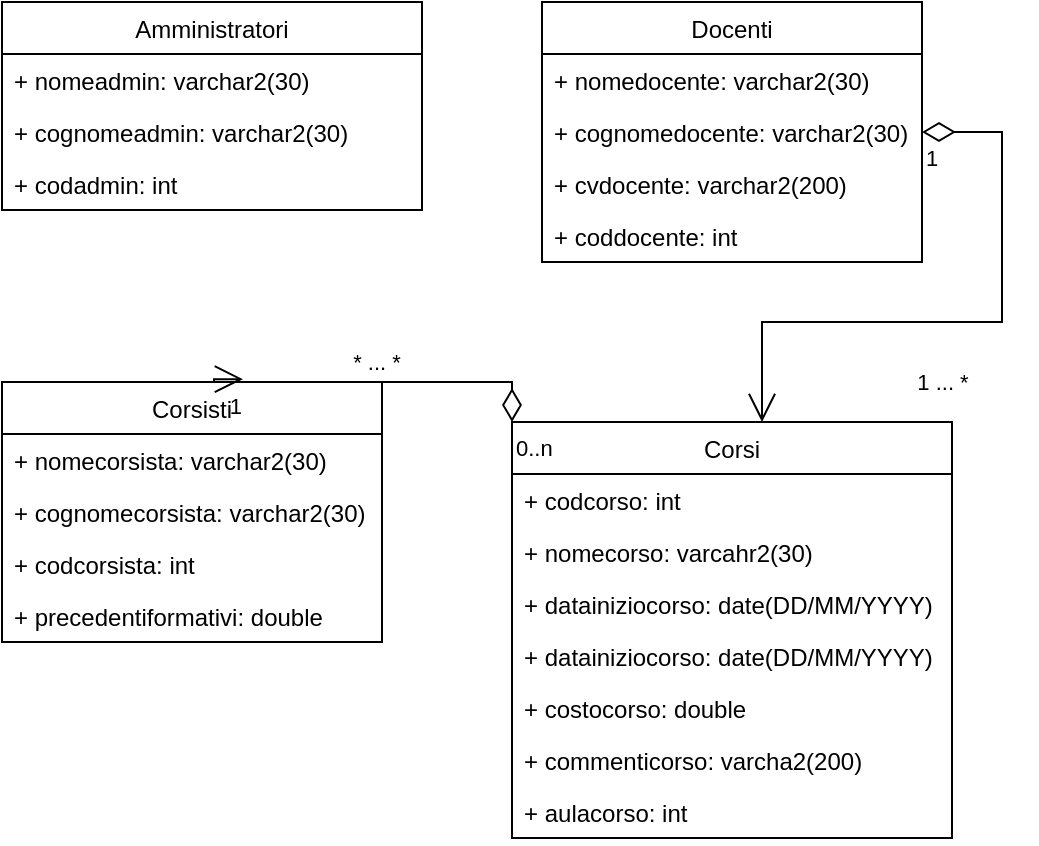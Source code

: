<mxfile version="20.0.3" type="github">
  <diagram id="uzaNDgGW75PRLRGPL0Kb" name="Page-1">
    <mxGraphModel dx="1038" dy="585" grid="1" gridSize="10" guides="1" tooltips="1" connect="1" arrows="1" fold="1" page="1" pageScale="1" pageWidth="827" pageHeight="1169" math="0" shadow="0">
      <root>
        <mxCell id="0" />
        <mxCell id="1" parent="0" />
        <mxCell id="_kWpUHBZtM8I3hz_PmWf-16" value="Amministratori" style="swimlane;fontStyle=0;childLayout=stackLayout;horizontal=1;startSize=26;fillColor=none;horizontalStack=0;resizeParent=1;resizeParentMax=0;resizeLast=0;collapsible=1;marginBottom=0;" parent="1" vertex="1">
          <mxGeometry x="60" y="80" width="210" height="104" as="geometry" />
        </mxCell>
        <mxCell id="_kWpUHBZtM8I3hz_PmWf-17" value="+ nomeadmin: varchar2(30)" style="text;strokeColor=none;fillColor=none;align=left;verticalAlign=top;spacingLeft=4;spacingRight=4;overflow=hidden;rotatable=0;points=[[0,0.5],[1,0.5]];portConstraint=eastwest;" parent="_kWpUHBZtM8I3hz_PmWf-16" vertex="1">
          <mxGeometry y="26" width="210" height="26" as="geometry" />
        </mxCell>
        <mxCell id="L0pHZZUFw65UYUNL-EXX-4" value="+ cognomeadmin: varchar2(30)" style="text;strokeColor=none;fillColor=none;align=left;verticalAlign=top;spacingLeft=4;spacingRight=4;overflow=hidden;rotatable=0;points=[[0,0.5],[1,0.5]];portConstraint=eastwest;" parent="_kWpUHBZtM8I3hz_PmWf-16" vertex="1">
          <mxGeometry y="52" width="210" height="26" as="geometry" />
        </mxCell>
        <mxCell id="L0pHZZUFw65UYUNL-EXX-3" value="+ codadmin: int" style="text;strokeColor=none;fillColor=none;align=left;verticalAlign=top;spacingLeft=4;spacingRight=4;overflow=hidden;rotatable=0;points=[[0,0.5],[1,0.5]];portConstraint=eastwest;" parent="_kWpUHBZtM8I3hz_PmWf-16" vertex="1">
          <mxGeometry y="78" width="210" height="26" as="geometry" />
        </mxCell>
        <mxCell id="L0pHZZUFw65UYUNL-EXX-5" value="Docenti" style="swimlane;fontStyle=0;childLayout=stackLayout;horizontal=1;startSize=26;fillColor=none;horizontalStack=0;resizeParent=1;resizeParentMax=0;resizeLast=0;collapsible=1;marginBottom=0;" parent="1" vertex="1">
          <mxGeometry x="330" y="80" width="190" height="130" as="geometry" />
        </mxCell>
        <mxCell id="L0pHZZUFw65UYUNL-EXX-6" value="+ nomedocente: varchar2(30)" style="text;strokeColor=none;fillColor=none;align=left;verticalAlign=top;spacingLeft=4;spacingRight=4;overflow=hidden;rotatable=0;points=[[0,0.5],[1,0.5]];portConstraint=eastwest;" parent="L0pHZZUFw65UYUNL-EXX-5" vertex="1">
          <mxGeometry y="26" width="190" height="26" as="geometry" />
        </mxCell>
        <mxCell id="L0pHZZUFw65UYUNL-EXX-7" value="+ cognomedocente: varchar2(30)" style="text;strokeColor=none;fillColor=none;align=left;verticalAlign=top;spacingLeft=4;spacingRight=4;overflow=hidden;rotatable=0;points=[[0,0.5],[1,0.5]];portConstraint=eastwest;" parent="L0pHZZUFw65UYUNL-EXX-5" vertex="1">
          <mxGeometry y="52" width="190" height="26" as="geometry" />
        </mxCell>
        <mxCell id="L0pHZZUFw65UYUNL-EXX-8" value="+ cvdocente: varchar2(200)" style="text;strokeColor=none;fillColor=none;align=left;verticalAlign=top;spacingLeft=4;spacingRight=4;overflow=hidden;rotatable=0;points=[[0,0.5],[1,0.5]];portConstraint=eastwest;" parent="L0pHZZUFw65UYUNL-EXX-5" vertex="1">
          <mxGeometry y="78" width="190" height="26" as="geometry" />
        </mxCell>
        <mxCell id="L0pHZZUFw65UYUNL-EXX-9" value="+ coddocente: int" style="text;strokeColor=none;fillColor=none;align=left;verticalAlign=top;spacingLeft=4;spacingRight=4;overflow=hidden;rotatable=0;points=[[0,0.5],[1,0.5]];portConstraint=eastwest;" parent="L0pHZZUFw65UYUNL-EXX-5" vertex="1">
          <mxGeometry y="104" width="190" height="26" as="geometry" />
        </mxCell>
        <mxCell id="L0pHZZUFw65UYUNL-EXX-10" value="Corsi" style="swimlane;fontStyle=0;childLayout=stackLayout;horizontal=1;startSize=26;fillColor=none;horizontalStack=0;resizeParent=1;resizeParentMax=0;resizeLast=0;collapsible=1;marginBottom=0;" parent="1" vertex="1">
          <mxGeometry x="315" y="290" width="220" height="208" as="geometry" />
        </mxCell>
        <mxCell id="O0IW2NC-yO6TzcSxVxPF-16" value="* ... *" style="endArrow=open;html=1;endSize=12;startArrow=diamondThin;startSize=14;startFill=0;edgeStyle=orthogonalEdgeStyle;rounded=0;entryX=0.634;entryY=-0.011;entryDx=0;entryDy=0;entryPerimeter=0;" parent="L0pHZZUFw65UYUNL-EXX-10" target="O0IW2NC-yO6TzcSxVxPF-8" edge="1">
          <mxGeometry x="-0.043" y="-10" relative="1" as="geometry">
            <mxPoint as="sourcePoint" />
            <mxPoint x="160" as="targetPoint" />
            <Array as="points">
              <mxPoint y="-20" />
              <mxPoint x="-149" y="-20" />
            </Array>
            <mxPoint as="offset" />
          </mxGeometry>
        </mxCell>
        <mxCell id="O0IW2NC-yO6TzcSxVxPF-17" value="0..n" style="edgeLabel;resizable=0;html=1;align=left;verticalAlign=top;" parent="O0IW2NC-yO6TzcSxVxPF-16" connectable="0" vertex="1">
          <mxGeometry x="-1" relative="1" as="geometry" />
        </mxCell>
        <mxCell id="O0IW2NC-yO6TzcSxVxPF-18" value="1" style="edgeLabel;resizable=0;html=1;align=right;verticalAlign=top;" parent="O0IW2NC-yO6TzcSxVxPF-16" connectable="0" vertex="1">
          <mxGeometry x="1" relative="1" as="geometry" />
        </mxCell>
        <mxCell id="O0IW2NC-yO6TzcSxVxPF-4" value="+ codcorso: int" style="text;strokeColor=none;fillColor=none;align=left;verticalAlign=top;spacingLeft=4;spacingRight=4;overflow=hidden;rotatable=0;points=[[0,0.5],[1,0.5]];portConstraint=eastwest;" parent="L0pHZZUFw65UYUNL-EXX-10" vertex="1">
          <mxGeometry y="26" width="220" height="26" as="geometry" />
        </mxCell>
        <mxCell id="O0IW2NC-yO6TzcSxVxPF-3" value="+ nomecorso: varcahr2(30)" style="text;strokeColor=none;fillColor=none;align=left;verticalAlign=top;spacingLeft=4;spacingRight=4;overflow=hidden;rotatable=0;points=[[0,0.5],[1,0.5]];portConstraint=eastwest;" parent="L0pHZZUFw65UYUNL-EXX-10" vertex="1">
          <mxGeometry y="52" width="220" height="26" as="geometry" />
        </mxCell>
        <mxCell id="L0pHZZUFw65UYUNL-EXX-12" value="+ datainiziocorso: date(DD/MM/YYYY)" style="text;strokeColor=none;fillColor=none;align=left;verticalAlign=top;spacingLeft=4;spacingRight=4;overflow=hidden;rotatable=0;points=[[0,0.5],[1,0.5]];portConstraint=eastwest;" parent="L0pHZZUFw65UYUNL-EXX-10" vertex="1">
          <mxGeometry y="78" width="220" height="26" as="geometry" />
        </mxCell>
        <mxCell id="O0IW2NC-yO6TzcSxVxPF-5" value="+ datainiziocorso: date(DD/MM/YYYY)" style="text;strokeColor=none;fillColor=none;align=left;verticalAlign=top;spacingLeft=4;spacingRight=4;overflow=hidden;rotatable=0;points=[[0,0.5],[1,0.5]];portConstraint=eastwest;" parent="L0pHZZUFw65UYUNL-EXX-10" vertex="1">
          <mxGeometry y="104" width="220" height="26" as="geometry" />
        </mxCell>
        <mxCell id="O0IW2NC-yO6TzcSxVxPF-7" value="+ costocorso: double" style="text;strokeColor=none;fillColor=none;align=left;verticalAlign=top;spacingLeft=4;spacingRight=4;overflow=hidden;rotatable=0;points=[[0,0.5],[1,0.5]];portConstraint=eastwest;" parent="L0pHZZUFw65UYUNL-EXX-10" vertex="1">
          <mxGeometry y="130" width="220" height="26" as="geometry" />
        </mxCell>
        <mxCell id="O0IW2NC-yO6TzcSxVxPF-6" value="+ commenticorso: varcha2(200)" style="text;strokeColor=none;fillColor=none;align=left;verticalAlign=top;spacingLeft=4;spacingRight=4;overflow=hidden;rotatable=0;points=[[0,0.5],[1,0.5]];portConstraint=eastwest;" parent="L0pHZZUFw65UYUNL-EXX-10" vertex="1">
          <mxGeometry y="156" width="220" height="26" as="geometry" />
        </mxCell>
        <mxCell id="L0pHZZUFw65UYUNL-EXX-13" value="+ aulacorso: int" style="text;strokeColor=none;fillColor=none;align=left;verticalAlign=top;spacingLeft=4;spacingRight=4;overflow=hidden;rotatable=0;points=[[0,0.5],[1,0.5]];portConstraint=eastwest;" parent="L0pHZZUFw65UYUNL-EXX-10" vertex="1">
          <mxGeometry y="182" width="220" height="26" as="geometry" />
        </mxCell>
        <mxCell id="O0IW2NC-yO6TzcSxVxPF-8" value="Corsisti" style="swimlane;fontStyle=0;childLayout=stackLayout;horizontal=1;startSize=26;fillColor=none;horizontalStack=0;resizeParent=1;resizeParentMax=0;resizeLast=0;collapsible=1;marginBottom=0;" parent="1" vertex="1">
          <mxGeometry x="60" y="270" width="190" height="130" as="geometry" />
        </mxCell>
        <mxCell id="O0IW2NC-yO6TzcSxVxPF-9" value="+ nomecorsista: varchar2(30)" style="text;strokeColor=none;fillColor=none;align=left;verticalAlign=top;spacingLeft=4;spacingRight=4;overflow=hidden;rotatable=0;points=[[0,0.5],[1,0.5]];portConstraint=eastwest;" parent="O0IW2NC-yO6TzcSxVxPF-8" vertex="1">
          <mxGeometry y="26" width="190" height="26" as="geometry" />
        </mxCell>
        <mxCell id="O0IW2NC-yO6TzcSxVxPF-10" value="+ cognomecorsista: varchar2(30)" style="text;strokeColor=none;fillColor=none;align=left;verticalAlign=top;spacingLeft=4;spacingRight=4;overflow=hidden;rotatable=0;points=[[0,0.5],[1,0.5]];portConstraint=eastwest;" parent="O0IW2NC-yO6TzcSxVxPF-8" vertex="1">
          <mxGeometry y="52" width="190" height="26" as="geometry" />
        </mxCell>
        <mxCell id="O0IW2NC-yO6TzcSxVxPF-11" value="+ codcorsista: int" style="text;strokeColor=none;fillColor=none;align=left;verticalAlign=top;spacingLeft=4;spacingRight=4;overflow=hidden;rotatable=0;points=[[0,0.5],[1,0.5]];portConstraint=eastwest;" parent="O0IW2NC-yO6TzcSxVxPF-8" vertex="1">
          <mxGeometry y="78" width="190" height="26" as="geometry" />
        </mxCell>
        <mxCell id="O0IW2NC-yO6TzcSxVxPF-12" value="+ precedentiformativi: double" style="text;strokeColor=none;fillColor=none;align=left;verticalAlign=top;spacingLeft=4;spacingRight=4;overflow=hidden;rotatable=0;points=[[0,0.5],[1,0.5]];portConstraint=eastwest;" parent="O0IW2NC-yO6TzcSxVxPF-8" vertex="1">
          <mxGeometry y="104" width="190" height="26" as="geometry" />
        </mxCell>
        <mxCell id="O0IW2NC-yO6TzcSxVxPF-13" value="1 ... *" style="endArrow=open;html=1;endSize=12;startArrow=diamondThin;startSize=14;startFill=0;edgeStyle=orthogonalEdgeStyle;rounded=0;exitX=1;exitY=0.5;exitDx=0;exitDy=0;" parent="1" source="L0pHZZUFw65UYUNL-EXX-7" target="L0pHZZUFw65UYUNL-EXX-10" edge="1">
          <mxGeometry x="0.083" y="30" relative="1" as="geometry">
            <mxPoint x="330" y="300" as="sourcePoint" />
            <mxPoint x="610" y="210" as="targetPoint" />
            <mxPoint as="offset" />
            <Array as="points">
              <mxPoint x="560" y="145" />
              <mxPoint x="560" y="240" />
              <mxPoint x="440" y="240" />
            </Array>
          </mxGeometry>
        </mxCell>
        <mxCell id="O0IW2NC-yO6TzcSxVxPF-14" value="1" style="edgeLabel;resizable=0;html=1;align=left;verticalAlign=top;" parent="O0IW2NC-yO6TzcSxVxPF-13" connectable="0" vertex="1">
          <mxGeometry x="-1" relative="1" as="geometry" />
        </mxCell>
      </root>
    </mxGraphModel>
  </diagram>
</mxfile>

